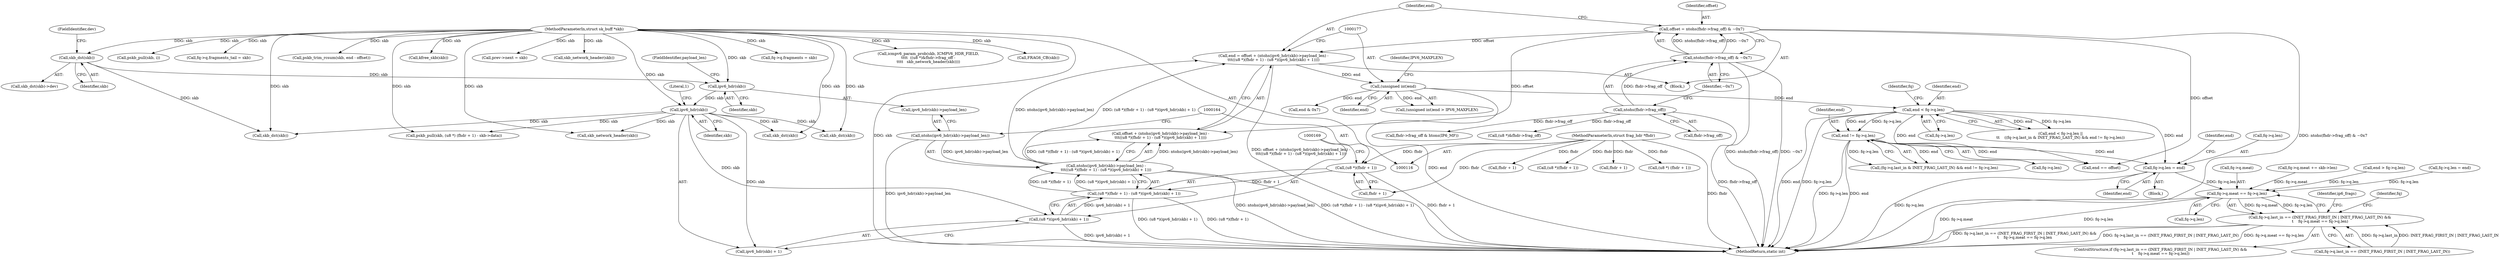 digraph "0_linux_70789d7052239992824628db8133de08dc78e593_0@pointer" {
"1000273" [label="(Call,fq->q.len = end)"];
"1000258" [label="(Call,end != fq->q.len)"];
"1000243" [label="(Call,end < fq->q.len)"];
"1000176" [label="(Call,(unsigned int)end)"];
"1000152" [label="(Call,end = offset + (ntohs(ipv6_hdr(skb)->payload_len) -\n\t\t\t((u8 *)(fhdr + 1) - (u8 *)(ipv6_hdr(skb) + 1))))"];
"1000144" [label="(Call,offset = ntohs(fhdr->frag_off) & ~0x7)"];
"1000146" [label="(Call,ntohs(fhdr->frag_off) & ~0x7)"];
"1000147" [label="(Call,ntohs(fhdr->frag_off))"];
"1000156" [label="(Call,ntohs(ipv6_hdr(skb)->payload_len) -\n\t\t\t((u8 *)(fhdr + 1) - (u8 *)(ipv6_hdr(skb) + 1)))"];
"1000157" [label="(Call,ntohs(ipv6_hdr(skb)->payload_len))"];
"1000162" [label="(Call,(u8 *)(fhdr + 1) - (u8 *)(ipv6_hdr(skb) + 1))"];
"1000163" [label="(Call,(u8 *)(fhdr + 1))"];
"1000119" [label="(MethodParameterIn,struct frag_hdr *fhdr)"];
"1000168" [label="(Call,(u8 *)(ipv6_hdr(skb) + 1))"];
"1000171" [label="(Call,ipv6_hdr(skb))"];
"1000159" [label="(Call,ipv6_hdr(skb))"];
"1000132" [label="(Call,skb_dst(skb))"];
"1000118" [label="(MethodParameterIn,struct sk_buff *skb)"];
"1000660" [label="(Call,fq->q.meat == fq->q.len)"];
"1000650" [label="(Call,fq->q.last_in == (INET_FRAG_FIRST_IN | INET_FRAG_LAST_IN) &&\n\t    fq->q.meat == fq->q.len)"];
"1000283" [label="(Call,end & 0x7)"];
"1000227" [label="(Call,fhdr + 1)"];
"1000133" [label="(Identifier,skb)"];
"1000660" [label="(Call,fq->q.meat == fq->q.len)"];
"1000279" [label="(Identifier,end)"];
"1000651" [label="(Call,fq->q.last_in == (INET_FRAG_FIRST_IN | INET_FRAG_LAST_IN))"];
"1000134" [label="(FieldIdentifier,dev)"];
"1000118" [label="(MethodParameterIn,struct sk_buff *skb)"];
"1000187" [label="(Call,icmpv6_param_prob(skb, ICMPV6_HDR_FIELD,\n\t\t\t\t  ((u8 *)&fhdr->frag_off -\n\t\t\t\t   skb_network_header(skb))))"];
"1000250" [label="(Call,(fq->q.last_in & INET_FRAG_LAST_IN) && end != fq->q.len)"];
"1000548" [label="(Call,FRAG6_CB(skb))"];
"1000432" [label="(Call,pskb_pull(skb, i))"];
"1000260" [label="(Call,fq->q.len)"];
"1000175" [label="(Call,(unsigned int)end > IPV6_MAXPLEN)"];
"1000297" [label="(Call,end > fq->q.len)"];
"1000132" [label="(Call,skb_dst(skb))"];
"1000225" [label="(Call,(u8 *)(fhdr + 1))"];
"1000172" [label="(Identifier,skb)"];
"1000179" [label="(Identifier,IPV6_MAXPLEN)"];
"1000322" [label="(Call,end == offset)"];
"1000131" [label="(Call,skb_dst(skb)->dev)"];
"1000165" [label="(Call,fhdr + 1)"];
"1000560" [label="(Call,fq->q.fragments_tail = skb)"];
"1000258" [label="(Call,end != fq->q.len)"];
"1000173" [label="(Literal,1)"];
"1000679" [label="(Identifier,ip6_frags)"];
"1000649" [label="(ControlStructure,if (fq->q.last_in == (INET_FRAG_FIRST_IN | INET_FRAG_LAST_IN) &&\n\t    fq->q.meat == fq->q.len))"];
"1000168" [label="(Call,(u8 *)(ipv6_hdr(skb) + 1))"];
"1000152" [label="(Call,end = offset + (ntohs(ipv6_hdr(skb)->payload_len) -\n\t\t\t((u8 *)(fhdr + 1) - (u8 *)(ipv6_hdr(skb) + 1))))"];
"1000212" [label="(Call,skb_network_header(skb))"];
"1000333" [label="(Call,fhdr + 1)"];
"1000119" [label="(MethodParameterIn,struct frag_hdr *fhdr)"];
"1000159" [label="(Call,ipv6_hdr(skb))"];
"1000191" [label="(Call,(u8 *)&fhdr->frag_off)"];
"1000162" [label="(Call,(u8 *)(fhdr + 1) - (u8 *)(ipv6_hdr(skb) + 1))"];
"1000157" [label="(Call,ntohs(ipv6_hdr(skb)->payload_len))"];
"1000341" [label="(Call,pskb_trim_rcsum(skb, end - offset))"];
"1000144" [label="(Call,offset = ntohs(fhdr->frag_off) & ~0x7)"];
"1000259" [label="(Identifier,end)"];
"1000323" [label="(Identifier,end)"];
"1000245" [label="(Call,fq->q.len)"];
"1000242" [label="(Call,end < fq->q.len ||\n\t\t    ((fq->q.last_in & INET_FRAG_LAST_IN) && end != fq->q.len))"];
"1000148" [label="(Call,fhdr->frag_off)"];
"1000153" [label="(Identifier,end)"];
"1000154" [label="(Call,offset + (ntohs(ipv6_hdr(skb)->payload_len) -\n\t\t\t((u8 *)(fhdr + 1) - (u8 *)(ipv6_hdr(skb) + 1))))"];
"1000151" [label="(Identifier,~0x7)"];
"1000161" [label="(FieldIdentifier,payload_len)"];
"1000254" [label="(Identifier,fq)"];
"1000184" [label="(Call,skb_dst(skb))"];
"1000711" [label="(Call,kfree_skb(skb))"];
"1000314" [label="(Call,fq->q.len = end)"];
"1000569" [label="(Call,prev->next = skb)"];
"1000240" [label="(Block,)"];
"1000234" [label="(Call,fhdr->frag_off & htons(IP6_MF))"];
"1000197" [label="(Call,skb_network_header(skb))"];
"1000666" [label="(Call,fq->q.len)"];
"1000244" [label="(Identifier,end)"];
"1000176" [label="(Call,(unsigned int)end)"];
"1000170" [label="(Call,ipv6_hdr(skb) + 1)"];
"1000146" [label="(Call,ntohs(fhdr->frag_off) & ~0x7)"];
"1000121" [label="(Block,)"];
"1000290" [label="(Call,skb_dst(skb))"];
"1000650" [label="(Call,fq->q.last_in == (INET_FRAG_FIRST_IN | INET_FRAG_LAST_IN) &&\n\t    fq->q.meat == fq->q.len)"];
"1000158" [label="(Call,ipv6_hdr(skb)->payload_len)"];
"1000163" [label="(Call,(u8 *)(fhdr + 1))"];
"1000661" [label="(Call,fq->q.meat)"];
"1000147" [label="(Call,ntohs(fhdr->frag_off))"];
"1000156" [label="(Call,ntohs(ipv6_hdr(skb)->payload_len) -\n\t\t\t((u8 *)(fhdr + 1) - (u8 *)(ipv6_hdr(skb) + 1)))"];
"1000575" [label="(Call,fq->q.fragments = skb)"];
"1000708" [label="(Call,skb_dst(skb))"];
"1000145" [label="(Identifier,offset)"];
"1000171" [label="(Call,ipv6_hdr(skb))"];
"1000178" [label="(Identifier,end)"];
"1000328" [label="(Call,pskb_pull(skb, (u8 *) (fhdr + 1) - skb->data))"];
"1000611" [label="(Call,fq->q.meat += skb->len)"];
"1000273" [label="(Call,fq->q.len = end)"];
"1000716" [label="(MethodReturn,static int)"];
"1000331" [label="(Call,(u8 *) (fhdr + 1))"];
"1000243" [label="(Call,end < fq->q.len)"];
"1000673" [label="(Identifier,fq)"];
"1000160" [label="(Identifier,skb)"];
"1000274" [label="(Call,fq->q.len)"];
"1000273" -> "1000240"  [label="AST: "];
"1000273" -> "1000279"  [label="CFG: "];
"1000274" -> "1000273"  [label="AST: "];
"1000279" -> "1000273"  [label="AST: "];
"1000323" -> "1000273"  [label="CFG: "];
"1000273" -> "1000716"  [label="DDG: fq->q.len"];
"1000258" -> "1000273"  [label="DDG: end"];
"1000243" -> "1000273"  [label="DDG: end"];
"1000273" -> "1000660"  [label="DDG: fq->q.len"];
"1000258" -> "1000250"  [label="AST: "];
"1000258" -> "1000260"  [label="CFG: "];
"1000259" -> "1000258"  [label="AST: "];
"1000260" -> "1000258"  [label="AST: "];
"1000250" -> "1000258"  [label="CFG: "];
"1000258" -> "1000716"  [label="DDG: end"];
"1000258" -> "1000716"  [label="DDG: fq->q.len"];
"1000258" -> "1000250"  [label="DDG: end"];
"1000258" -> "1000250"  [label="DDG: fq->q.len"];
"1000243" -> "1000258"  [label="DDG: end"];
"1000243" -> "1000258"  [label="DDG: fq->q.len"];
"1000258" -> "1000322"  [label="DDG: end"];
"1000243" -> "1000242"  [label="AST: "];
"1000243" -> "1000245"  [label="CFG: "];
"1000244" -> "1000243"  [label="AST: "];
"1000245" -> "1000243"  [label="AST: "];
"1000254" -> "1000243"  [label="CFG: "];
"1000242" -> "1000243"  [label="CFG: "];
"1000243" -> "1000716"  [label="DDG: end"];
"1000243" -> "1000716"  [label="DDG: fq->q.len"];
"1000243" -> "1000242"  [label="DDG: end"];
"1000243" -> "1000242"  [label="DDG: fq->q.len"];
"1000176" -> "1000243"  [label="DDG: end"];
"1000243" -> "1000322"  [label="DDG: end"];
"1000176" -> "1000175"  [label="AST: "];
"1000176" -> "1000178"  [label="CFG: "];
"1000177" -> "1000176"  [label="AST: "];
"1000178" -> "1000176"  [label="AST: "];
"1000179" -> "1000176"  [label="CFG: "];
"1000176" -> "1000716"  [label="DDG: end"];
"1000176" -> "1000175"  [label="DDG: end"];
"1000152" -> "1000176"  [label="DDG: end"];
"1000176" -> "1000283"  [label="DDG: end"];
"1000152" -> "1000121"  [label="AST: "];
"1000152" -> "1000154"  [label="CFG: "];
"1000153" -> "1000152"  [label="AST: "];
"1000154" -> "1000152"  [label="AST: "];
"1000177" -> "1000152"  [label="CFG: "];
"1000152" -> "1000716"  [label="DDG: offset + (ntohs(ipv6_hdr(skb)->payload_len) -\n\t\t\t((u8 *)(fhdr + 1) - (u8 *)(ipv6_hdr(skb) + 1)))"];
"1000144" -> "1000152"  [label="DDG: offset"];
"1000156" -> "1000152"  [label="DDG: ntohs(ipv6_hdr(skb)->payload_len)"];
"1000156" -> "1000152"  [label="DDG: (u8 *)(fhdr + 1) - (u8 *)(ipv6_hdr(skb) + 1)"];
"1000144" -> "1000121"  [label="AST: "];
"1000144" -> "1000146"  [label="CFG: "];
"1000145" -> "1000144"  [label="AST: "];
"1000146" -> "1000144"  [label="AST: "];
"1000153" -> "1000144"  [label="CFG: "];
"1000144" -> "1000716"  [label="DDG: ntohs(fhdr->frag_off) & ~0x7"];
"1000146" -> "1000144"  [label="DDG: ntohs(fhdr->frag_off)"];
"1000146" -> "1000144"  [label="DDG: ~0x7"];
"1000144" -> "1000154"  [label="DDG: offset"];
"1000144" -> "1000322"  [label="DDG: offset"];
"1000146" -> "1000151"  [label="CFG: "];
"1000147" -> "1000146"  [label="AST: "];
"1000151" -> "1000146"  [label="AST: "];
"1000146" -> "1000716"  [label="DDG: ~0x7"];
"1000146" -> "1000716"  [label="DDG: ntohs(fhdr->frag_off)"];
"1000147" -> "1000146"  [label="DDG: fhdr->frag_off"];
"1000147" -> "1000148"  [label="CFG: "];
"1000148" -> "1000147"  [label="AST: "];
"1000151" -> "1000147"  [label="CFG: "];
"1000147" -> "1000716"  [label="DDG: fhdr->frag_off"];
"1000147" -> "1000191"  [label="DDG: fhdr->frag_off"];
"1000147" -> "1000234"  [label="DDG: fhdr->frag_off"];
"1000156" -> "1000154"  [label="AST: "];
"1000156" -> "1000162"  [label="CFG: "];
"1000157" -> "1000156"  [label="AST: "];
"1000162" -> "1000156"  [label="AST: "];
"1000154" -> "1000156"  [label="CFG: "];
"1000156" -> "1000716"  [label="DDG: ntohs(ipv6_hdr(skb)->payload_len)"];
"1000156" -> "1000716"  [label="DDG: (u8 *)(fhdr + 1) - (u8 *)(ipv6_hdr(skb) + 1)"];
"1000156" -> "1000154"  [label="DDG: ntohs(ipv6_hdr(skb)->payload_len)"];
"1000156" -> "1000154"  [label="DDG: (u8 *)(fhdr + 1) - (u8 *)(ipv6_hdr(skb) + 1)"];
"1000157" -> "1000156"  [label="DDG: ipv6_hdr(skb)->payload_len"];
"1000162" -> "1000156"  [label="DDG: (u8 *)(fhdr + 1)"];
"1000162" -> "1000156"  [label="DDG: (u8 *)(ipv6_hdr(skb) + 1)"];
"1000157" -> "1000158"  [label="CFG: "];
"1000158" -> "1000157"  [label="AST: "];
"1000164" -> "1000157"  [label="CFG: "];
"1000157" -> "1000716"  [label="DDG: ipv6_hdr(skb)->payload_len"];
"1000162" -> "1000168"  [label="CFG: "];
"1000163" -> "1000162"  [label="AST: "];
"1000168" -> "1000162"  [label="AST: "];
"1000162" -> "1000716"  [label="DDG: (u8 *)(ipv6_hdr(skb) + 1)"];
"1000162" -> "1000716"  [label="DDG: (u8 *)(fhdr + 1)"];
"1000163" -> "1000162"  [label="DDG: fhdr + 1"];
"1000168" -> "1000162"  [label="DDG: ipv6_hdr(skb) + 1"];
"1000163" -> "1000165"  [label="CFG: "];
"1000164" -> "1000163"  [label="AST: "];
"1000165" -> "1000163"  [label="AST: "];
"1000169" -> "1000163"  [label="CFG: "];
"1000163" -> "1000716"  [label="DDG: fhdr + 1"];
"1000119" -> "1000163"  [label="DDG: fhdr"];
"1000119" -> "1000116"  [label="AST: "];
"1000119" -> "1000716"  [label="DDG: fhdr"];
"1000119" -> "1000165"  [label="DDG: fhdr"];
"1000119" -> "1000225"  [label="DDG: fhdr"];
"1000119" -> "1000227"  [label="DDG: fhdr"];
"1000119" -> "1000331"  [label="DDG: fhdr"];
"1000119" -> "1000333"  [label="DDG: fhdr"];
"1000168" -> "1000170"  [label="CFG: "];
"1000169" -> "1000168"  [label="AST: "];
"1000170" -> "1000168"  [label="AST: "];
"1000168" -> "1000716"  [label="DDG: ipv6_hdr(skb) + 1"];
"1000171" -> "1000168"  [label="DDG: skb"];
"1000171" -> "1000170"  [label="AST: "];
"1000171" -> "1000172"  [label="CFG: "];
"1000172" -> "1000171"  [label="AST: "];
"1000173" -> "1000171"  [label="CFG: "];
"1000171" -> "1000170"  [label="DDG: skb"];
"1000159" -> "1000171"  [label="DDG: skb"];
"1000118" -> "1000171"  [label="DDG: skb"];
"1000171" -> "1000184"  [label="DDG: skb"];
"1000171" -> "1000212"  [label="DDG: skb"];
"1000171" -> "1000290"  [label="DDG: skb"];
"1000171" -> "1000328"  [label="DDG: skb"];
"1000171" -> "1000708"  [label="DDG: skb"];
"1000159" -> "1000158"  [label="AST: "];
"1000159" -> "1000160"  [label="CFG: "];
"1000160" -> "1000159"  [label="AST: "];
"1000161" -> "1000159"  [label="CFG: "];
"1000132" -> "1000159"  [label="DDG: skb"];
"1000118" -> "1000159"  [label="DDG: skb"];
"1000132" -> "1000131"  [label="AST: "];
"1000132" -> "1000133"  [label="CFG: "];
"1000133" -> "1000132"  [label="AST: "];
"1000134" -> "1000132"  [label="CFG: "];
"1000118" -> "1000132"  [label="DDG: skb"];
"1000132" -> "1000708"  [label="DDG: skb"];
"1000118" -> "1000116"  [label="AST: "];
"1000118" -> "1000716"  [label="DDG: skb"];
"1000118" -> "1000184"  [label="DDG: skb"];
"1000118" -> "1000187"  [label="DDG: skb"];
"1000118" -> "1000197"  [label="DDG: skb"];
"1000118" -> "1000212"  [label="DDG: skb"];
"1000118" -> "1000290"  [label="DDG: skb"];
"1000118" -> "1000328"  [label="DDG: skb"];
"1000118" -> "1000341"  [label="DDG: skb"];
"1000118" -> "1000432"  [label="DDG: skb"];
"1000118" -> "1000548"  [label="DDG: skb"];
"1000118" -> "1000560"  [label="DDG: skb"];
"1000118" -> "1000569"  [label="DDG: skb"];
"1000118" -> "1000575"  [label="DDG: skb"];
"1000118" -> "1000708"  [label="DDG: skb"];
"1000118" -> "1000711"  [label="DDG: skb"];
"1000660" -> "1000650"  [label="AST: "];
"1000660" -> "1000666"  [label="CFG: "];
"1000661" -> "1000660"  [label="AST: "];
"1000666" -> "1000660"  [label="AST: "];
"1000650" -> "1000660"  [label="CFG: "];
"1000660" -> "1000716"  [label="DDG: fq->q.meat"];
"1000660" -> "1000716"  [label="DDG: fq->q.len"];
"1000660" -> "1000650"  [label="DDG: fq->q.meat"];
"1000660" -> "1000650"  [label="DDG: fq->q.len"];
"1000611" -> "1000660"  [label="DDG: fq->q.meat"];
"1000314" -> "1000660"  [label="DDG: fq->q.len"];
"1000297" -> "1000660"  [label="DDG: fq->q.len"];
"1000650" -> "1000649"  [label="AST: "];
"1000650" -> "1000651"  [label="CFG: "];
"1000651" -> "1000650"  [label="AST: "];
"1000673" -> "1000650"  [label="CFG: "];
"1000679" -> "1000650"  [label="CFG: "];
"1000650" -> "1000716"  [label="DDG: fq->q.last_in == (INET_FRAG_FIRST_IN | INET_FRAG_LAST_IN) &&\n\t    fq->q.meat == fq->q.len"];
"1000650" -> "1000716"  [label="DDG: fq->q.last_in == (INET_FRAG_FIRST_IN | INET_FRAG_LAST_IN)"];
"1000650" -> "1000716"  [label="DDG: fq->q.meat == fq->q.len"];
"1000651" -> "1000650"  [label="DDG: fq->q.last_in"];
"1000651" -> "1000650"  [label="DDG: INET_FRAG_FIRST_IN | INET_FRAG_LAST_IN"];
}
